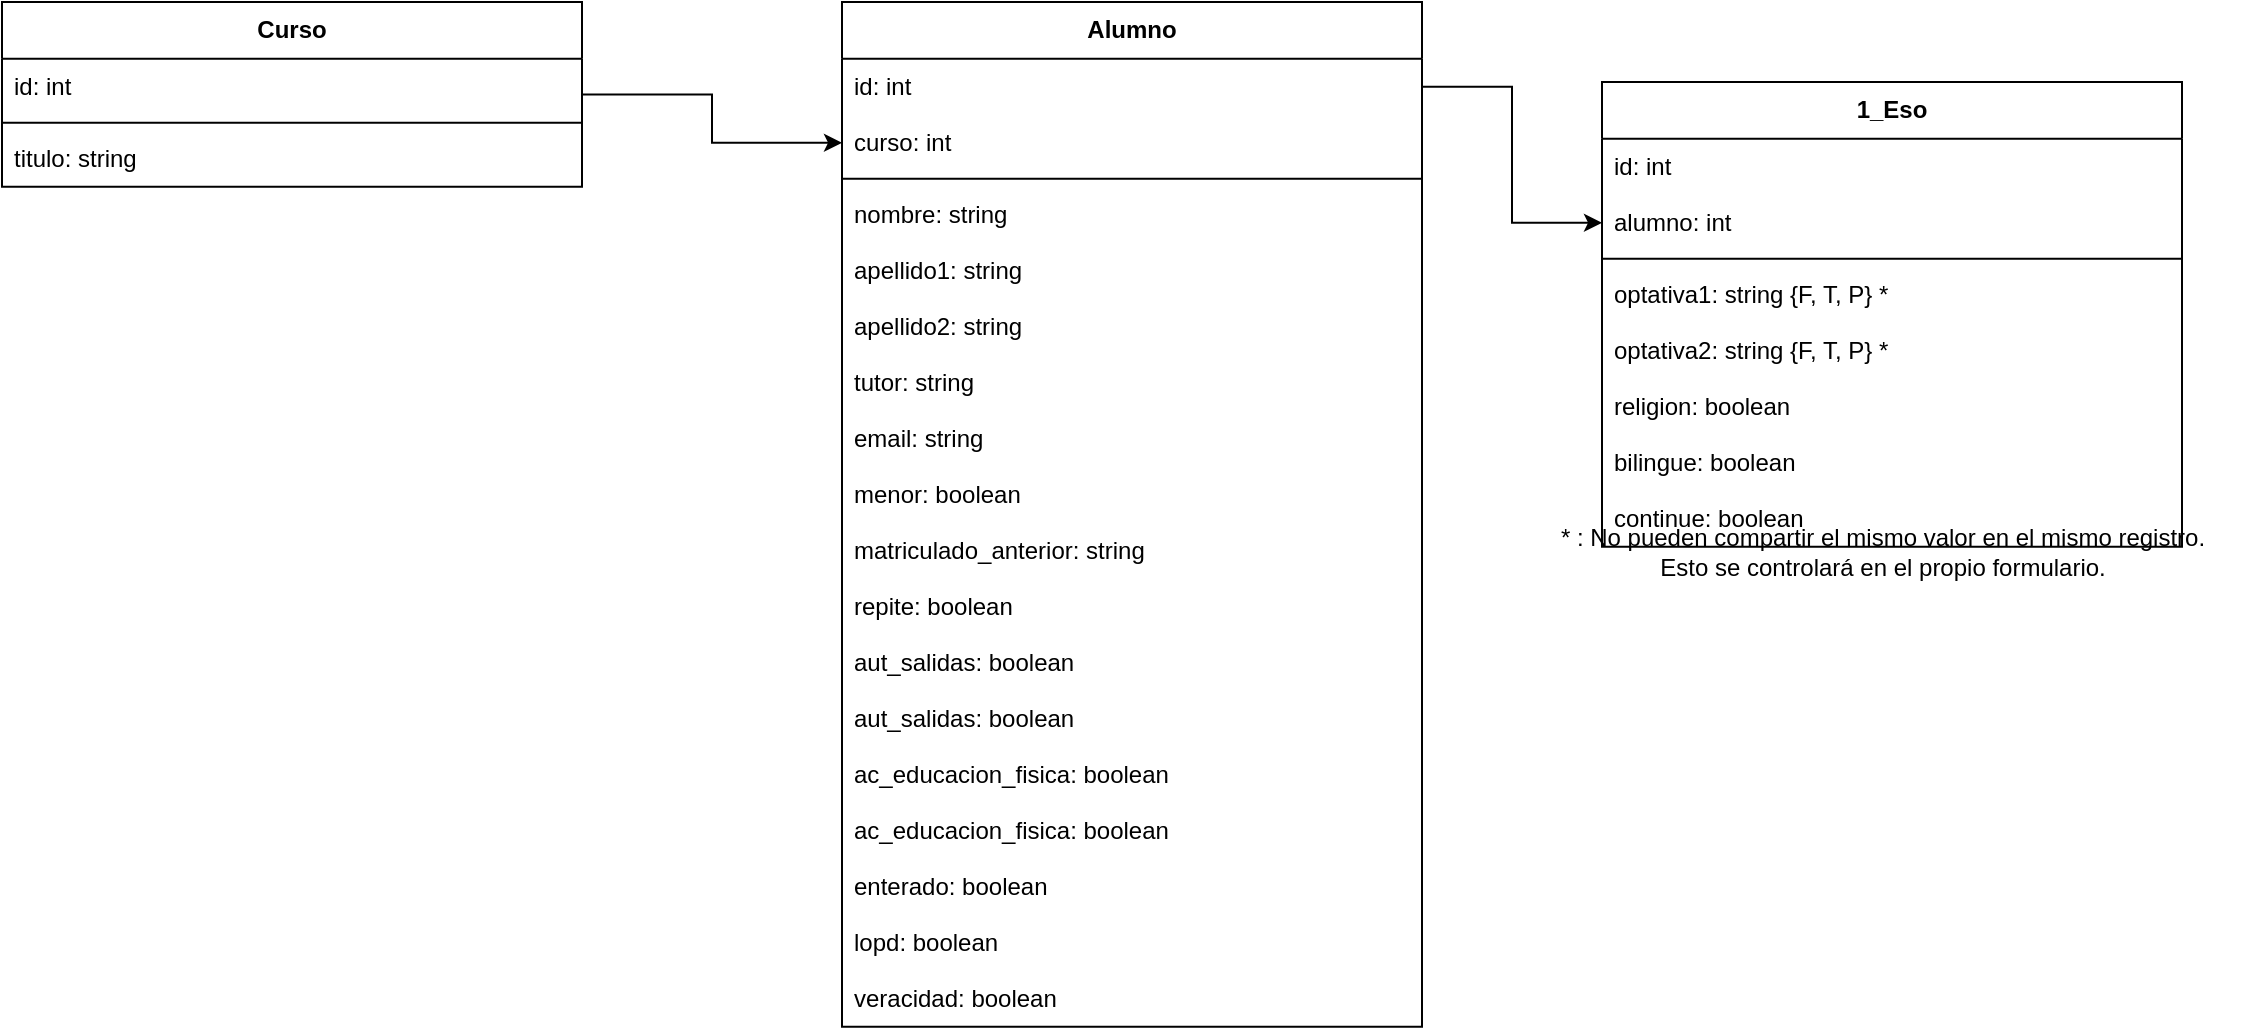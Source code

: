 <mxfile version="23.1.4" type="github">
  <diagram name="Página-1" id="L9Hy-lPy9pak_FFDsu_S">
    <mxGraphModel dx="2074" dy="792" grid="1" gridSize="10" guides="1" tooltips="1" connect="1" arrows="1" fold="1" page="1" pageScale="1" pageWidth="1169" pageHeight="1654" math="0" shadow="0">
      <root>
        <mxCell id="0" />
        <mxCell id="1" parent="0" />
        <mxCell id="2" value="Alumno" style="swimlane;fontStyle=1;align=center;verticalAlign=top;childLayout=stackLayout;horizontal=1;startSize=28.4;horizontalStack=0;resizeParent=1;resizeParentMax=0;resizeLast=0;collapsible=0;marginBottom=0;" parent="1" vertex="1">
          <mxGeometry x="450" y="30" width="290" height="512.4" as="geometry" />
        </mxCell>
        <mxCell id="3" value="id: int" style="text;strokeColor=none;fillColor=none;align=left;verticalAlign=top;spacingLeft=4;spacingRight=4;overflow=hidden;rotatable=0;points=[[0,0.5],[1,0.5]];portConstraint=eastwest;" parent="2" vertex="1">
          <mxGeometry y="28.4" width="290" height="28" as="geometry" />
        </mxCell>
        <mxCell id="ihUTTsUJjHFT3oGh5B51-11" value="curso: int" style="text;strokeColor=none;fillColor=none;align=left;verticalAlign=top;spacingLeft=4;spacingRight=4;overflow=hidden;rotatable=0;points=[[0,0.5],[1,0.5]];portConstraint=eastwest;" vertex="1" parent="2">
          <mxGeometry y="56.4" width="290" height="28" as="geometry" />
        </mxCell>
        <mxCell id="6" style="line;strokeWidth=1;fillColor=none;align=left;verticalAlign=middle;spacingTop=-1;spacingLeft=3;spacingRight=3;rotatable=0;labelPosition=right;points=[];portConstraint=eastwest;strokeColor=inherit;" parent="2" vertex="1">
          <mxGeometry y="84.4" width="290" height="8" as="geometry" />
        </mxCell>
        <mxCell id="ihUTTsUJjHFT3oGh5B51-8" value="nombre: string" style="text;strokeColor=none;fillColor=none;align=left;verticalAlign=top;spacingLeft=4;spacingRight=4;overflow=hidden;rotatable=0;points=[[0,0.5],[1,0.5]];portConstraint=eastwest;" vertex="1" parent="2">
          <mxGeometry y="92.4" width="290" height="28" as="geometry" />
        </mxCell>
        <mxCell id="4" value="apellido1: string" style="text;strokeColor=none;fillColor=none;align=left;verticalAlign=top;spacingLeft=4;spacingRight=4;overflow=hidden;rotatable=0;points=[[0,0.5],[1,0.5]];portConstraint=eastwest;" parent="2" vertex="1">
          <mxGeometry y="120.4" width="290" height="28" as="geometry" />
        </mxCell>
        <mxCell id="ihUTTsUJjHFT3oGh5B51-9" value="apellido2: string" style="text;strokeColor=none;fillColor=none;align=left;verticalAlign=top;spacingLeft=4;spacingRight=4;overflow=hidden;rotatable=0;points=[[0,0.5],[1,0.5]];portConstraint=eastwest;" vertex="1" parent="2">
          <mxGeometry y="148.4" width="290" height="28" as="geometry" />
        </mxCell>
        <mxCell id="ihUTTsUJjHFT3oGh5B51-10" value="tutor: string" style="text;strokeColor=none;fillColor=none;align=left;verticalAlign=top;spacingLeft=4;spacingRight=4;overflow=hidden;rotatable=0;points=[[0,0.5],[1,0.5]];portConstraint=eastwest;" vertex="1" parent="2">
          <mxGeometry y="176.4" width="290" height="28" as="geometry" />
        </mxCell>
        <mxCell id="5" value="email: string" style="text;strokeColor=none;fillColor=none;align=left;verticalAlign=top;spacingLeft=4;spacingRight=4;overflow=hidden;rotatable=0;points=[[0,0.5],[1,0.5]];portConstraint=eastwest;" parent="2" vertex="1">
          <mxGeometry y="204.4" width="290" height="28" as="geometry" />
        </mxCell>
        <mxCell id="ihUTTsUJjHFT3oGh5B51-25" value="menor: boolean" style="text;strokeColor=none;fillColor=none;align=left;verticalAlign=top;spacingLeft=4;spacingRight=4;overflow=hidden;rotatable=0;points=[[0,0.5],[1,0.5]];portConstraint=eastwest;" vertex="1" parent="2">
          <mxGeometry y="232.4" width="290" height="28" as="geometry" />
        </mxCell>
        <mxCell id="ihUTTsUJjHFT3oGh5B51-26" value="matriculado_anterior: string" style="text;strokeColor=none;fillColor=none;align=left;verticalAlign=top;spacingLeft=4;spacingRight=4;overflow=hidden;rotatable=0;points=[[0,0.5],[1,0.5]];portConstraint=eastwest;" vertex="1" parent="2">
          <mxGeometry y="260.4" width="290" height="28" as="geometry" />
        </mxCell>
        <mxCell id="ihUTTsUJjHFT3oGh5B51-28" value="repite: boolean" style="text;strokeColor=none;fillColor=none;align=left;verticalAlign=top;spacingLeft=4;spacingRight=4;overflow=hidden;rotatable=0;points=[[0,0.5],[1,0.5]];portConstraint=eastwest;" vertex="1" parent="2">
          <mxGeometry y="288.4" width="290" height="28" as="geometry" />
        </mxCell>
        <mxCell id="ihUTTsUJjHFT3oGh5B51-29" value="aut_salidas: boolean" style="text;strokeColor=none;fillColor=none;align=left;verticalAlign=top;spacingLeft=4;spacingRight=4;overflow=hidden;rotatable=0;points=[[0,0.5],[1,0.5]];portConstraint=eastwest;" vertex="1" parent="2">
          <mxGeometry y="316.4" width="290" height="28" as="geometry" />
        </mxCell>
        <mxCell id="ihUTTsUJjHFT3oGh5B51-30" value="aut_salidas: boolean" style="text;strokeColor=none;fillColor=none;align=left;verticalAlign=top;spacingLeft=4;spacingRight=4;overflow=hidden;rotatable=0;points=[[0,0.5],[1,0.5]];portConstraint=eastwest;" vertex="1" parent="2">
          <mxGeometry y="344.4" width="290" height="28" as="geometry" />
        </mxCell>
        <mxCell id="ihUTTsUJjHFT3oGh5B51-31" value="ac_educacion_fisica: boolean" style="text;strokeColor=none;fillColor=none;align=left;verticalAlign=top;spacingLeft=4;spacingRight=4;overflow=hidden;rotatable=0;points=[[0,0.5],[1,0.5]];portConstraint=eastwest;" vertex="1" parent="2">
          <mxGeometry y="372.4" width="290" height="28" as="geometry" />
        </mxCell>
        <mxCell id="ihUTTsUJjHFT3oGh5B51-32" value="ac_educacion_fisica: boolean" style="text;strokeColor=none;fillColor=none;align=left;verticalAlign=top;spacingLeft=4;spacingRight=4;overflow=hidden;rotatable=0;points=[[0,0.5],[1,0.5]];portConstraint=eastwest;" vertex="1" parent="2">
          <mxGeometry y="400.4" width="290" height="28" as="geometry" />
        </mxCell>
        <mxCell id="ihUTTsUJjHFT3oGh5B51-33" value="enterado: boolean" style="text;strokeColor=none;fillColor=none;align=left;verticalAlign=top;spacingLeft=4;spacingRight=4;overflow=hidden;rotatable=0;points=[[0,0.5],[1,0.5]];portConstraint=eastwest;" vertex="1" parent="2">
          <mxGeometry y="428.4" width="290" height="28" as="geometry" />
        </mxCell>
        <mxCell id="ihUTTsUJjHFT3oGh5B51-34" value="lopd: boolean" style="text;strokeColor=none;fillColor=none;align=left;verticalAlign=top;spacingLeft=4;spacingRight=4;overflow=hidden;rotatable=0;points=[[0,0.5],[1,0.5]];portConstraint=eastwest;" vertex="1" parent="2">
          <mxGeometry y="456.4" width="290" height="28" as="geometry" />
        </mxCell>
        <mxCell id="ihUTTsUJjHFT3oGh5B51-35" value="veracidad: boolean" style="text;strokeColor=none;fillColor=none;align=left;verticalAlign=top;spacingLeft=4;spacingRight=4;overflow=hidden;rotatable=0;points=[[0,0.5],[1,0.5]];portConstraint=eastwest;" vertex="1" parent="2">
          <mxGeometry y="484.4" width="290" height="28" as="geometry" />
        </mxCell>
        <mxCell id="ihUTTsUJjHFT3oGh5B51-23" style="edgeStyle=orthogonalEdgeStyle;rounded=0;orthogonalLoop=1;jettySize=auto;html=1;" edge="1" parent="1" source="ihUTTsUJjHFT3oGh5B51-12" target="ihUTTsUJjHFT3oGh5B51-11">
          <mxGeometry relative="1" as="geometry">
            <mxPoint x="400" y="120" as="targetPoint" />
          </mxGeometry>
        </mxCell>
        <mxCell id="ihUTTsUJjHFT3oGh5B51-12" value="Curso" style="swimlane;fontStyle=1;align=center;verticalAlign=top;childLayout=stackLayout;horizontal=1;startSize=28.4;horizontalStack=0;resizeParent=1;resizeParentMax=0;resizeLast=0;collapsible=0;marginBottom=0;" vertex="1" parent="1">
          <mxGeometry x="30" y="30" width="290" height="92.4" as="geometry" />
        </mxCell>
        <mxCell id="ihUTTsUJjHFT3oGh5B51-13" value="id: int" style="text;strokeColor=none;fillColor=none;align=left;verticalAlign=top;spacingLeft=4;spacingRight=4;overflow=hidden;rotatable=0;points=[[0,0.5],[1,0.5]];portConstraint=eastwest;" vertex="1" parent="ihUTTsUJjHFT3oGh5B51-12">
          <mxGeometry y="28.4" width="290" height="28" as="geometry" />
        </mxCell>
        <mxCell id="ihUTTsUJjHFT3oGh5B51-15" style="line;strokeWidth=1;fillColor=none;align=left;verticalAlign=middle;spacingTop=-1;spacingLeft=3;spacingRight=3;rotatable=0;labelPosition=right;points=[];portConstraint=eastwest;strokeColor=inherit;" vertex="1" parent="ihUTTsUJjHFT3oGh5B51-12">
          <mxGeometry y="56.4" width="290" height="8" as="geometry" />
        </mxCell>
        <mxCell id="ihUTTsUJjHFT3oGh5B51-16" value="titulo: string" style="text;strokeColor=none;fillColor=none;align=left;verticalAlign=top;spacingLeft=4;spacingRight=4;overflow=hidden;rotatable=0;points=[[0,0.5],[1,0.5]];portConstraint=eastwest;" vertex="1" parent="ihUTTsUJjHFT3oGh5B51-12">
          <mxGeometry y="64.4" width="290" height="28" as="geometry" />
        </mxCell>
        <mxCell id="ihUTTsUJjHFT3oGh5B51-47" value="1_Eso" style="swimlane;fontStyle=1;align=center;verticalAlign=top;childLayout=stackLayout;horizontal=1;startSize=28.4;horizontalStack=0;resizeParent=1;resizeParentMax=0;resizeLast=0;collapsible=0;marginBottom=0;" vertex="1" parent="1">
          <mxGeometry x="830" y="70" width="290" height="232.4" as="geometry" />
        </mxCell>
        <mxCell id="ihUTTsUJjHFT3oGh5B51-48" value="id: int" style="text;strokeColor=none;fillColor=none;align=left;verticalAlign=top;spacingLeft=4;spacingRight=4;overflow=hidden;rotatable=0;points=[[0,0.5],[1,0.5]];portConstraint=eastwest;" vertex="1" parent="ihUTTsUJjHFT3oGh5B51-47">
          <mxGeometry y="28.4" width="290" height="28" as="geometry" />
        </mxCell>
        <mxCell id="ihUTTsUJjHFT3oGh5B51-57" value="alumno: int" style="text;strokeColor=none;fillColor=none;align=left;verticalAlign=top;spacingLeft=4;spacingRight=4;overflow=hidden;rotatable=0;points=[[0,0.5],[1,0.5]];portConstraint=eastwest;" vertex="1" parent="ihUTTsUJjHFT3oGh5B51-47">
          <mxGeometry y="56.4" width="290" height="28" as="geometry" />
        </mxCell>
        <mxCell id="ihUTTsUJjHFT3oGh5B51-49" style="line;strokeWidth=1;fillColor=none;align=left;verticalAlign=middle;spacingTop=-1;spacingLeft=3;spacingRight=3;rotatable=0;labelPosition=right;points=[];portConstraint=eastwest;strokeColor=inherit;" vertex="1" parent="ihUTTsUJjHFT3oGh5B51-47">
          <mxGeometry y="84.4" width="290" height="8" as="geometry" />
        </mxCell>
        <mxCell id="ihUTTsUJjHFT3oGh5B51-50" value="optativa1: string {F, T, P} *" style="text;strokeColor=none;fillColor=none;align=left;verticalAlign=top;spacingLeft=4;spacingRight=4;overflow=hidden;rotatable=0;points=[[0,0.5],[1,0.5]];portConstraint=eastwest;" vertex="1" parent="ihUTTsUJjHFT3oGh5B51-47">
          <mxGeometry y="92.4" width="290" height="28" as="geometry" />
        </mxCell>
        <mxCell id="ihUTTsUJjHFT3oGh5B51-52" value="optativa2: string {F, T, P} *" style="text;strokeColor=none;fillColor=none;align=left;verticalAlign=top;spacingLeft=4;spacingRight=4;overflow=hidden;rotatable=0;points=[[0,0.5],[1,0.5]];portConstraint=eastwest;" vertex="1" parent="ihUTTsUJjHFT3oGh5B51-47">
          <mxGeometry y="120.4" width="290" height="28" as="geometry" />
        </mxCell>
        <mxCell id="ihUTTsUJjHFT3oGh5B51-53" value="religion: boolean" style="text;strokeColor=none;fillColor=none;align=left;verticalAlign=top;spacingLeft=4;spacingRight=4;overflow=hidden;rotatable=0;points=[[0,0.5],[1,0.5]];portConstraint=eastwest;" vertex="1" parent="ihUTTsUJjHFT3oGh5B51-47">
          <mxGeometry y="148.4" width="290" height="28" as="geometry" />
        </mxCell>
        <mxCell id="ihUTTsUJjHFT3oGh5B51-54" value="bilingue: boolean" style="text;strokeColor=none;fillColor=none;align=left;verticalAlign=top;spacingLeft=4;spacingRight=4;overflow=hidden;rotatable=0;points=[[0,0.5],[1,0.5]];portConstraint=eastwest;" vertex="1" parent="ihUTTsUJjHFT3oGh5B51-47">
          <mxGeometry y="176.4" width="290" height="28" as="geometry" />
        </mxCell>
        <mxCell id="ihUTTsUJjHFT3oGh5B51-55" value="continue: boolean" style="text;strokeColor=none;fillColor=none;align=left;verticalAlign=top;spacingLeft=4;spacingRight=4;overflow=hidden;rotatable=0;points=[[0,0.5],[1,0.5]];portConstraint=eastwest;" vertex="1" parent="ihUTTsUJjHFT3oGh5B51-47">
          <mxGeometry y="204.4" width="290" height="28" as="geometry" />
        </mxCell>
        <mxCell id="ihUTTsUJjHFT3oGh5B51-51" style="edgeStyle=orthogonalEdgeStyle;rounded=0;orthogonalLoop=1;jettySize=auto;html=1;exitX=1;exitY=0.5;exitDx=0;exitDy=0;" edge="1" parent="1" source="3" target="ihUTTsUJjHFT3oGh5B51-57">
          <mxGeometry relative="1" as="geometry" />
        </mxCell>
        <mxCell id="ihUTTsUJjHFT3oGh5B51-56" value="* : No pueden compartir el mismo valor en el mismo registro.&lt;br&gt;Esto se controlará en el propio formulario." style="text;html=1;align=center;verticalAlign=middle;resizable=0;points=[];autosize=1;strokeColor=none;fillColor=none;" vertex="1" parent="1">
          <mxGeometry x="790" y="285" width="360" height="40" as="geometry" />
        </mxCell>
      </root>
    </mxGraphModel>
  </diagram>
</mxfile>
